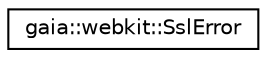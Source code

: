 digraph G
{
  edge [fontname="Helvetica",fontsize="10",labelfontname="Helvetica",labelfontsize="10"];
  node [fontname="Helvetica",fontsize="10",shape=record];
  rankdir=LR;
  Node1 [label="gaia::webkit::SslError",height=0.2,width=0.4,color="black", fillcolor="white", style="filled",URL="$d7/d0f/classgaia_1_1webkit_1_1_ssl_error.html"];
}
